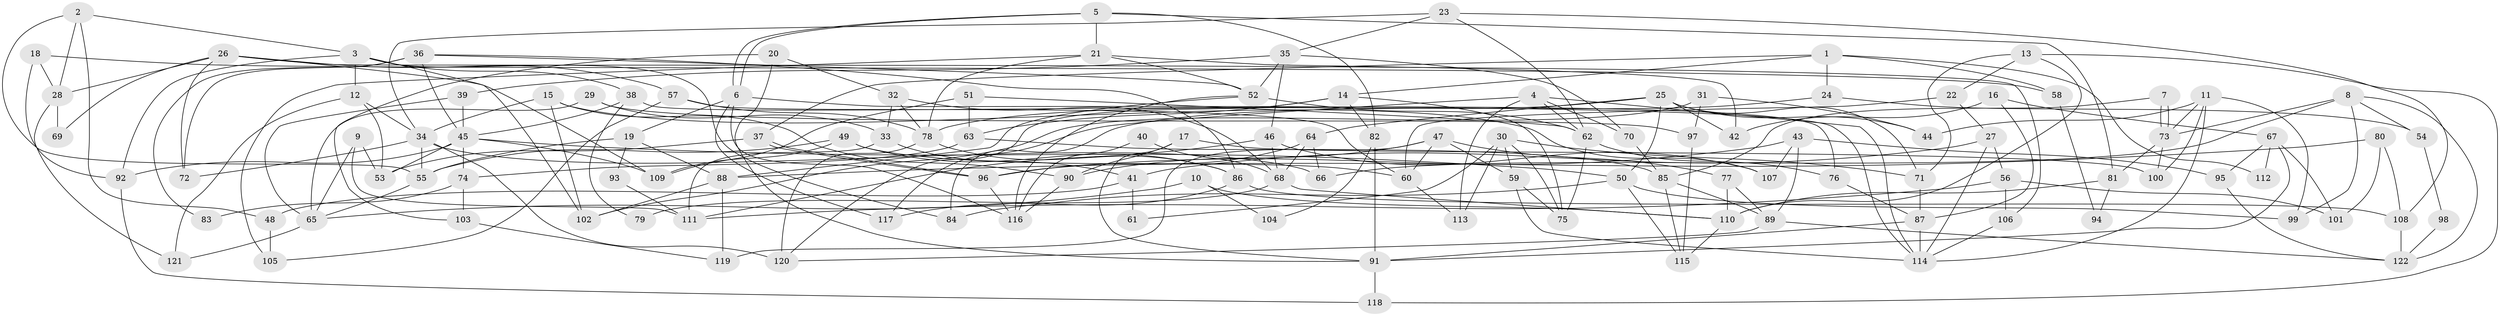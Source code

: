 // Generated by graph-tools (version 1.1) at 2025/36/03/09/25 02:36:15]
// undirected, 122 vertices, 244 edges
graph export_dot {
graph [start="1"]
  node [color=gray90,style=filled];
  1;
  2;
  3;
  4;
  5;
  6;
  7;
  8;
  9;
  10;
  11;
  12;
  13;
  14;
  15;
  16;
  17;
  18;
  19;
  20;
  21;
  22;
  23;
  24;
  25;
  26;
  27;
  28;
  29;
  30;
  31;
  32;
  33;
  34;
  35;
  36;
  37;
  38;
  39;
  40;
  41;
  42;
  43;
  44;
  45;
  46;
  47;
  48;
  49;
  50;
  51;
  52;
  53;
  54;
  55;
  56;
  57;
  58;
  59;
  60;
  61;
  62;
  63;
  64;
  65;
  66;
  67;
  68;
  69;
  70;
  71;
  72;
  73;
  74;
  75;
  76;
  77;
  78;
  79;
  80;
  81;
  82;
  83;
  84;
  85;
  86;
  87;
  88;
  89;
  90;
  91;
  92;
  93;
  94;
  95;
  96;
  97;
  98;
  99;
  100;
  101;
  102;
  103;
  104;
  105;
  106;
  107;
  108;
  109;
  110;
  111;
  112;
  113;
  114;
  115;
  116;
  117;
  118;
  119;
  120;
  121;
  122;
  1 -- 37;
  1 -- 14;
  1 -- 24;
  1 -- 58;
  1 -- 112;
  2 -- 3;
  2 -- 55;
  2 -- 28;
  2 -- 48;
  3 -- 102;
  3 -- 38;
  3 -- 12;
  3 -- 84;
  3 -- 92;
  4 -- 70;
  4 -- 114;
  4 -- 62;
  4 -- 113;
  4 -- 117;
  5 -- 81;
  5 -- 6;
  5 -- 6;
  5 -- 21;
  5 -- 82;
  6 -- 19;
  6 -- 114;
  6 -- 116;
  6 -- 117;
  7 -- 73;
  7 -- 73;
  7 -- 85;
  8 -- 73;
  8 -- 66;
  8 -- 54;
  8 -- 99;
  8 -- 122;
  9 -- 53;
  9 -- 65;
  9 -- 111;
  10 -- 110;
  10 -- 65;
  10 -- 104;
  11 -- 114;
  11 -- 73;
  11 -- 44;
  11 -- 99;
  11 -- 100;
  12 -- 121;
  12 -- 34;
  12 -- 53;
  13 -- 71;
  13 -- 118;
  13 -- 22;
  13 -- 110;
  14 -- 82;
  14 -- 63;
  14 -- 75;
  14 -- 120;
  15 -- 34;
  15 -- 90;
  15 -- 102;
  15 -- 107;
  16 -- 87;
  16 -- 42;
  16 -- 67;
  17 -- 90;
  17 -- 91;
  17 -- 100;
  18 -- 92;
  18 -- 28;
  18 -- 58;
  19 -- 55;
  19 -- 88;
  19 -- 93;
  20 -- 91;
  20 -- 32;
  20 -- 103;
  21 -- 52;
  21 -- 42;
  21 -- 78;
  21 -- 105;
  22 -- 27;
  22 -- 60;
  23 -- 62;
  23 -- 34;
  23 -- 35;
  23 -- 108;
  24 -- 84;
  24 -- 54;
  25 -- 78;
  25 -- 44;
  25 -- 42;
  25 -- 50;
  25 -- 64;
  25 -- 71;
  26 -- 57;
  26 -- 72;
  26 -- 28;
  26 -- 69;
  26 -- 106;
  26 -- 109;
  27 -- 41;
  27 -- 114;
  27 -- 56;
  28 -- 69;
  28 -- 121;
  29 -- 33;
  29 -- 65;
  29 -- 97;
  30 -- 113;
  30 -- 59;
  30 -- 61;
  30 -- 71;
  30 -- 75;
  31 -- 97;
  31 -- 102;
  31 -- 44;
  32 -- 78;
  32 -- 68;
  32 -- 33;
  33 -- 111;
  33 -- 41;
  34 -- 120;
  34 -- 55;
  34 -- 66;
  34 -- 72;
  35 -- 52;
  35 -- 39;
  35 -- 46;
  35 -- 70;
  36 -- 86;
  36 -- 45;
  36 -- 52;
  36 -- 72;
  36 -- 83;
  37 -- 96;
  37 -- 96;
  37 -- 53;
  38 -- 45;
  38 -- 76;
  38 -- 79;
  39 -- 45;
  39 -- 65;
  40 -- 116;
  40 -- 68;
  41 -- 48;
  41 -- 61;
  43 -- 96;
  43 -- 107;
  43 -- 89;
  43 -- 95;
  45 -- 109;
  45 -- 50;
  45 -- 53;
  45 -- 74;
  45 -- 92;
  46 -- 68;
  46 -- 107;
  46 -- 111;
  47 -- 59;
  47 -- 119;
  47 -- 60;
  47 -- 77;
  47 -- 90;
  48 -- 105;
  49 -- 60;
  49 -- 86;
  49 -- 55;
  49 -- 109;
  50 -- 99;
  50 -- 84;
  50 -- 115;
  51 -- 62;
  51 -- 109;
  51 -- 63;
  52 -- 62;
  52 -- 88;
  52 -- 116;
  54 -- 98;
  55 -- 65;
  56 -- 111;
  56 -- 101;
  56 -- 106;
  57 -- 60;
  57 -- 78;
  57 -- 105;
  58 -- 94;
  59 -- 114;
  59 -- 75;
  60 -- 113;
  62 -- 75;
  62 -- 76;
  63 -- 85;
  63 -- 74;
  64 -- 96;
  64 -- 66;
  64 -- 68;
  65 -- 121;
  67 -- 95;
  67 -- 91;
  67 -- 101;
  67 -- 112;
  68 -- 110;
  68 -- 79;
  70 -- 85;
  71 -- 87;
  73 -- 100;
  73 -- 81;
  74 -- 83;
  74 -- 103;
  76 -- 87;
  77 -- 89;
  77 -- 110;
  78 -- 86;
  78 -- 120;
  80 -- 108;
  80 -- 101;
  80 -- 88;
  81 -- 110;
  81 -- 94;
  82 -- 91;
  82 -- 104;
  85 -- 89;
  85 -- 115;
  86 -- 108;
  86 -- 117;
  87 -- 114;
  87 -- 91;
  88 -- 102;
  88 -- 119;
  89 -- 120;
  89 -- 122;
  90 -- 116;
  91 -- 118;
  92 -- 118;
  93 -- 111;
  95 -- 122;
  96 -- 116;
  97 -- 115;
  98 -- 122;
  103 -- 119;
  106 -- 114;
  108 -- 122;
  110 -- 115;
}
